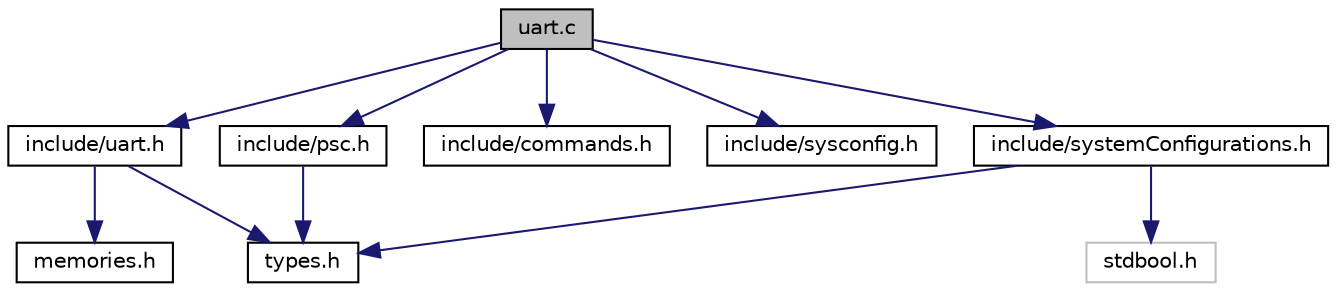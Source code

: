 digraph G
{
  edge [fontname="Helvetica",fontsize="10",labelfontname="Helvetica",labelfontsize="10"];
  node [fontname="Helvetica",fontsize="10",shape=record];
  Node1 [label="uart.c",height=0.2,width=0.4,color="black", fillcolor="grey75", style="filled" fontcolor="black"];
  Node1 -> Node2 [color="midnightblue",fontsize="10",style="solid",fontname="Helvetica"];
  Node2 [label="include/uart.h",height=0.2,width=0.4,color="black", fillcolor="white", style="filled",URL="$uart_8h.html",tooltip="Define some macros, registers and prototypes of functions that are used to handle UART module..."];
  Node2 -> Node3 [color="midnightblue",fontsize="10",style="solid",fontname="Helvetica"];
  Node3 [label="types.h",height=0.2,width=0.4,color="black", fillcolor="white", style="filled",URL="$types_8h.html",tooltip="Re-Define some C types."];
  Node2 -> Node4 [color="midnightblue",fontsize="10",style="solid",fontname="Helvetica"];
  Node4 [label="memories.h",height=0.2,width=0.4,color="black", fillcolor="white", style="filled",URL="$memories_8h.html"];
  Node1 -> Node5 [color="midnightblue",fontsize="10",style="solid",fontname="Helvetica"];
  Node5 [label="include/psc.h",height=0.2,width=0.4,color="black", fillcolor="white", style="filled",URL="$psc_8h.html"];
  Node5 -> Node3 [color="midnightblue",fontsize="10",style="solid",fontname="Helvetica"];
  Node1 -> Node6 [color="midnightblue",fontsize="10",style="solid",fontname="Helvetica"];
  Node6 [label="include/commands.h",height=0.2,width=0.4,color="black", fillcolor="white", style="filled",URL="$commands_8h.html",tooltip="Define some macros that are used to assign field for register."];
  Node1 -> Node7 [color="midnightblue",fontsize="10",style="solid",fontname="Helvetica"];
  Node7 [label="include/sysconfig.h",height=0.2,width=0.4,color="black", fillcolor="white", style="filled",URL="$sysconfig_8h.html"];
  Node1 -> Node8 [color="midnightblue",fontsize="10",style="solid",fontname="Helvetica"];
  Node8 [label="include/systemConfigurations.h",height=0.2,width=0.4,color="black", fillcolor="white", style="filled",URL="$systemConfigurations_8h.html",tooltip="Extern some variables that is used for configure system. (All module can use these variables)..."];
  Node8 -> Node9 [color="midnightblue",fontsize="10",style="solid",fontname="Helvetica"];
  Node9 [label="stdbool.h",height=0.2,width=0.4,color="grey75", fillcolor="white", style="filled"];
  Node8 -> Node3 [color="midnightblue",fontsize="10",style="solid",fontname="Helvetica"];
}
